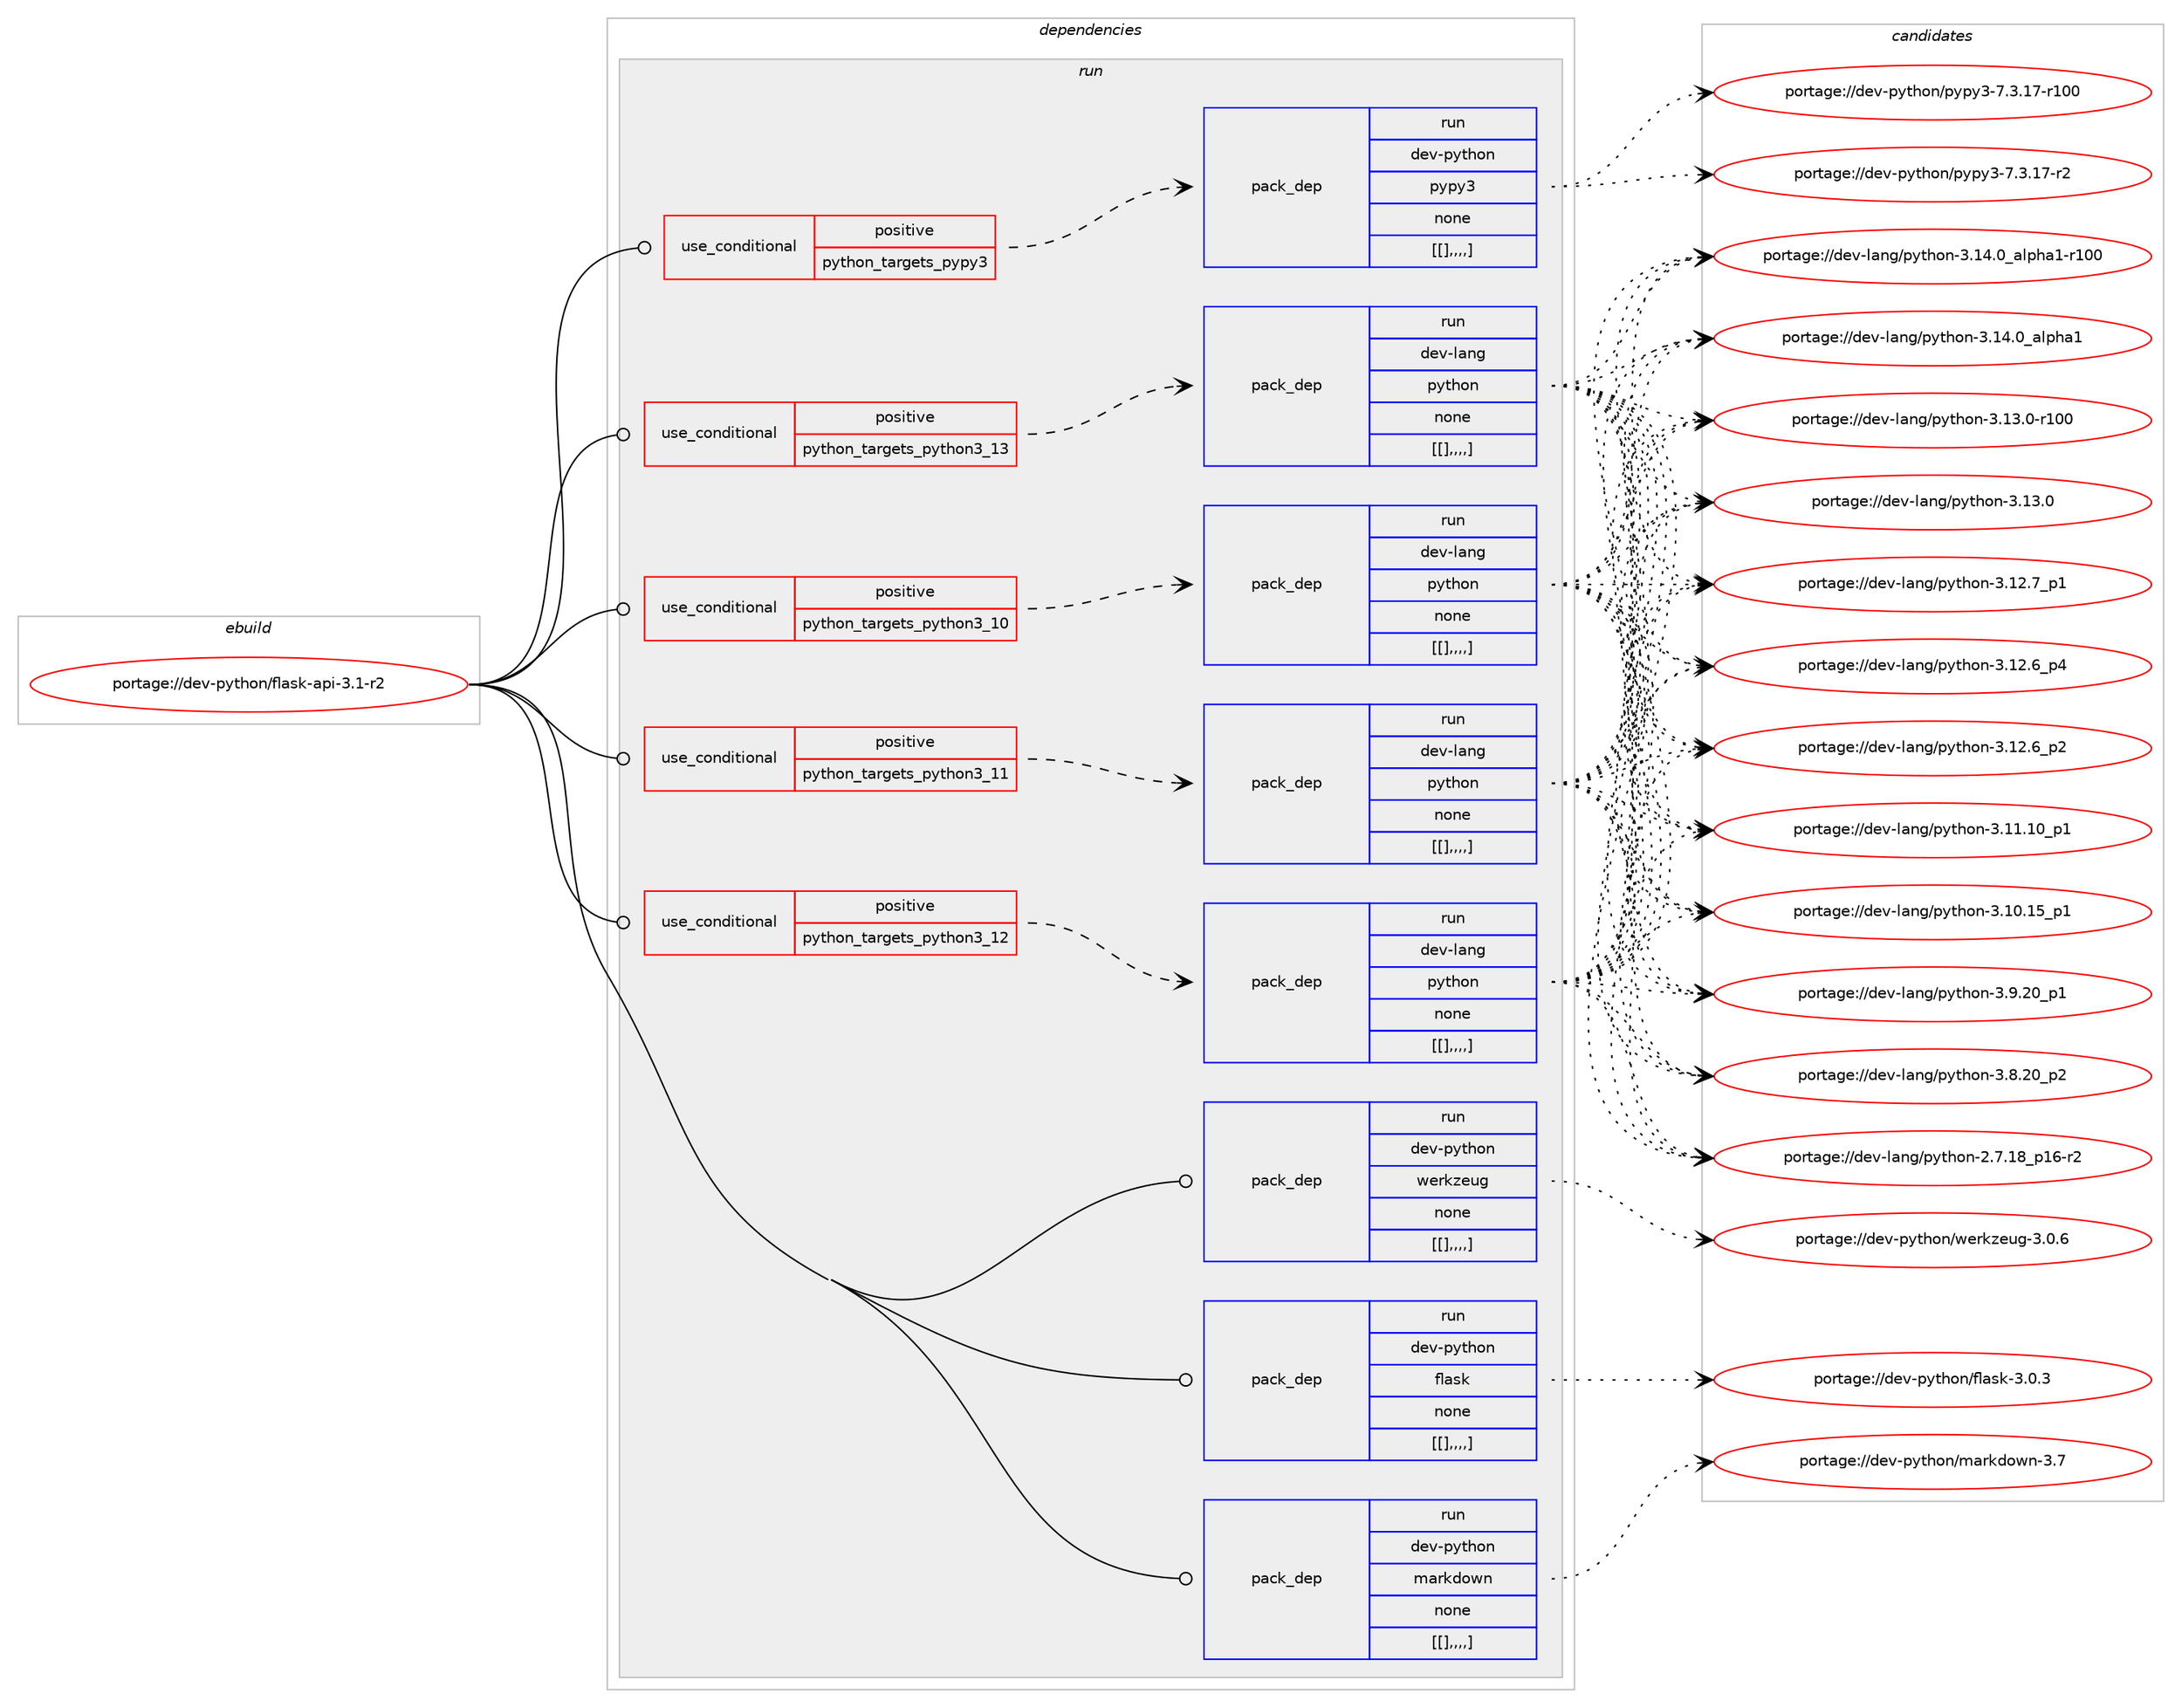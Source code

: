 digraph prolog {

# *************
# Graph options
# *************

newrank=true;
concentrate=true;
compound=true;
graph [rankdir=LR,fontname=Helvetica,fontsize=10,ranksep=1.5];#, ranksep=2.5, nodesep=0.2];
edge  [arrowhead=vee];
node  [fontname=Helvetica,fontsize=10];

# **********
# The ebuild
# **********

subgraph cluster_leftcol {
color=gray;
label=<<i>ebuild</i>>;
id [label="portage://dev-python/flask-api-3.1-r2", color=red, width=4, href="../dev-python/flask-api-3.1-r2.svg"];
}

# ****************
# The dependencies
# ****************

subgraph cluster_midcol {
color=gray;
label=<<i>dependencies</i>>;
subgraph cluster_compile {
fillcolor="#eeeeee";
style=filled;
label=<<i>compile</i>>;
}
subgraph cluster_compileandrun {
fillcolor="#eeeeee";
style=filled;
label=<<i>compile and run</i>>;
}
subgraph cluster_run {
fillcolor="#eeeeee";
style=filled;
label=<<i>run</i>>;
subgraph cond35033 {
dependency152072 [label=<<TABLE BORDER="0" CELLBORDER="1" CELLSPACING="0" CELLPADDING="4"><TR><TD ROWSPAN="3" CELLPADDING="10">use_conditional</TD></TR><TR><TD>positive</TD></TR><TR><TD>python_targets_pypy3</TD></TR></TABLE>>, shape=none, color=red];
subgraph pack115712 {
dependency152076 [label=<<TABLE BORDER="0" CELLBORDER="1" CELLSPACING="0" CELLPADDING="4" WIDTH="220"><TR><TD ROWSPAN="6" CELLPADDING="30">pack_dep</TD></TR><TR><TD WIDTH="110">run</TD></TR><TR><TD>dev-python</TD></TR><TR><TD>pypy3</TD></TR><TR><TD>none</TD></TR><TR><TD>[[],,,,]</TD></TR></TABLE>>, shape=none, color=blue];
}
dependency152072:e -> dependency152076:w [weight=20,style="dashed",arrowhead="vee"];
}
id:e -> dependency152072:w [weight=20,style="solid",arrowhead="odot"];
subgraph cond35053 {
dependency152120 [label=<<TABLE BORDER="0" CELLBORDER="1" CELLSPACING="0" CELLPADDING="4"><TR><TD ROWSPAN="3" CELLPADDING="10">use_conditional</TD></TR><TR><TD>positive</TD></TR><TR><TD>python_targets_python3_10</TD></TR></TABLE>>, shape=none, color=red];
subgraph pack115738 {
dependency152122 [label=<<TABLE BORDER="0" CELLBORDER="1" CELLSPACING="0" CELLPADDING="4" WIDTH="220"><TR><TD ROWSPAN="6" CELLPADDING="30">pack_dep</TD></TR><TR><TD WIDTH="110">run</TD></TR><TR><TD>dev-lang</TD></TR><TR><TD>python</TD></TR><TR><TD>none</TD></TR><TR><TD>[[],,,,]</TD></TR></TABLE>>, shape=none, color=blue];
}
dependency152120:e -> dependency152122:w [weight=20,style="dashed",arrowhead="vee"];
}
id:e -> dependency152120:w [weight=20,style="solid",arrowhead="odot"];
subgraph cond35061 {
dependency152126 [label=<<TABLE BORDER="0" CELLBORDER="1" CELLSPACING="0" CELLPADDING="4"><TR><TD ROWSPAN="3" CELLPADDING="10">use_conditional</TD></TR><TR><TD>positive</TD></TR><TR><TD>python_targets_python3_11</TD></TR></TABLE>>, shape=none, color=red];
subgraph pack115742 {
dependency152132 [label=<<TABLE BORDER="0" CELLBORDER="1" CELLSPACING="0" CELLPADDING="4" WIDTH="220"><TR><TD ROWSPAN="6" CELLPADDING="30">pack_dep</TD></TR><TR><TD WIDTH="110">run</TD></TR><TR><TD>dev-lang</TD></TR><TR><TD>python</TD></TR><TR><TD>none</TD></TR><TR><TD>[[],,,,]</TD></TR></TABLE>>, shape=none, color=blue];
}
dependency152126:e -> dependency152132:w [weight=20,style="dashed",arrowhead="vee"];
}
id:e -> dependency152126:w [weight=20,style="solid",arrowhead="odot"];
subgraph cond35065 {
dependency152160 [label=<<TABLE BORDER="0" CELLBORDER="1" CELLSPACING="0" CELLPADDING="4"><TR><TD ROWSPAN="3" CELLPADDING="10">use_conditional</TD></TR><TR><TD>positive</TD></TR><TR><TD>python_targets_python3_12</TD></TR></TABLE>>, shape=none, color=red];
subgraph pack115762 {
dependency152169 [label=<<TABLE BORDER="0" CELLBORDER="1" CELLSPACING="0" CELLPADDING="4" WIDTH="220"><TR><TD ROWSPAN="6" CELLPADDING="30">pack_dep</TD></TR><TR><TD WIDTH="110">run</TD></TR><TR><TD>dev-lang</TD></TR><TR><TD>python</TD></TR><TR><TD>none</TD></TR><TR><TD>[[],,,,]</TD></TR></TABLE>>, shape=none, color=blue];
}
dependency152160:e -> dependency152169:w [weight=20,style="dashed",arrowhead="vee"];
}
id:e -> dependency152160:w [weight=20,style="solid",arrowhead="odot"];
subgraph cond35080 {
dependency152191 [label=<<TABLE BORDER="0" CELLBORDER="1" CELLSPACING="0" CELLPADDING="4"><TR><TD ROWSPAN="3" CELLPADDING="10">use_conditional</TD></TR><TR><TD>positive</TD></TR><TR><TD>python_targets_python3_13</TD></TR></TABLE>>, shape=none, color=red];
subgraph pack115793 {
dependency152217 [label=<<TABLE BORDER="0" CELLBORDER="1" CELLSPACING="0" CELLPADDING="4" WIDTH="220"><TR><TD ROWSPAN="6" CELLPADDING="30">pack_dep</TD></TR><TR><TD WIDTH="110">run</TD></TR><TR><TD>dev-lang</TD></TR><TR><TD>python</TD></TR><TR><TD>none</TD></TR><TR><TD>[[],,,,]</TD></TR></TABLE>>, shape=none, color=blue];
}
dependency152191:e -> dependency152217:w [weight=20,style="dashed",arrowhead="vee"];
}
id:e -> dependency152191:w [weight=20,style="solid",arrowhead="odot"];
subgraph pack115802 {
dependency152225 [label=<<TABLE BORDER="0" CELLBORDER="1" CELLSPACING="0" CELLPADDING="4" WIDTH="220"><TR><TD ROWSPAN="6" CELLPADDING="30">pack_dep</TD></TR><TR><TD WIDTH="110">run</TD></TR><TR><TD>dev-python</TD></TR><TR><TD>flask</TD></TR><TR><TD>none</TD></TR><TR><TD>[[],,,,]</TD></TR></TABLE>>, shape=none, color=blue];
}
id:e -> dependency152225:w [weight=20,style="solid",arrowhead="odot"];
subgraph pack115807 {
dependency152231 [label=<<TABLE BORDER="0" CELLBORDER="1" CELLSPACING="0" CELLPADDING="4" WIDTH="220"><TR><TD ROWSPAN="6" CELLPADDING="30">pack_dep</TD></TR><TR><TD WIDTH="110">run</TD></TR><TR><TD>dev-python</TD></TR><TR><TD>markdown</TD></TR><TR><TD>none</TD></TR><TR><TD>[[],,,,]</TD></TR></TABLE>>, shape=none, color=blue];
}
id:e -> dependency152231:w [weight=20,style="solid",arrowhead="odot"];
subgraph pack115816 {
dependency152253 [label=<<TABLE BORDER="0" CELLBORDER="1" CELLSPACING="0" CELLPADDING="4" WIDTH="220"><TR><TD ROWSPAN="6" CELLPADDING="30">pack_dep</TD></TR><TR><TD WIDTH="110">run</TD></TR><TR><TD>dev-python</TD></TR><TR><TD>werkzeug</TD></TR><TR><TD>none</TD></TR><TR><TD>[[],,,,]</TD></TR></TABLE>>, shape=none, color=blue];
}
id:e -> dependency152253:w [weight=20,style="solid",arrowhead="odot"];
}
}

# **************
# The candidates
# **************

subgraph cluster_choices {
rank=same;
color=gray;
label=<<i>candidates</i>>;

subgraph choice115730 {
color=black;
nodesep=1;
choice100101118451121211161041111104711212111212151455546514649554511450 [label="portage://dev-python/pypy3-7.3.17-r2", color=red, width=4,href="../dev-python/pypy3-7.3.17-r2.svg"];
choice1001011184511212111610411111047112121112121514555465146495545114494848 [label="portage://dev-python/pypy3-7.3.17-r100", color=red, width=4,href="../dev-python/pypy3-7.3.17-r100.svg"];
dependency152076:e -> choice100101118451121211161041111104711212111212151455546514649554511450:w [style=dotted,weight="100"];
dependency152076:e -> choice1001011184511212111610411111047112121112121514555465146495545114494848:w [style=dotted,weight="100"];
}
subgraph choice115731 {
color=black;
nodesep=1;
choice100101118451089711010347112121116104111110455146495246489597108112104974945114494848 [label="portage://dev-lang/python-3.14.0_alpha1-r100", color=red, width=4,href="../dev-lang/python-3.14.0_alpha1-r100.svg"];
choice1001011184510897110103471121211161041111104551464952464895971081121049749 [label="portage://dev-lang/python-3.14.0_alpha1", color=red, width=4,href="../dev-lang/python-3.14.0_alpha1.svg"];
choice1001011184510897110103471121211161041111104551464951464845114494848 [label="portage://dev-lang/python-3.13.0-r100", color=red, width=4,href="../dev-lang/python-3.13.0-r100.svg"];
choice10010111845108971101034711212111610411111045514649514648 [label="portage://dev-lang/python-3.13.0", color=red, width=4,href="../dev-lang/python-3.13.0.svg"];
choice100101118451089711010347112121116104111110455146495046559511249 [label="portage://dev-lang/python-3.12.7_p1", color=red, width=4,href="../dev-lang/python-3.12.7_p1.svg"];
choice100101118451089711010347112121116104111110455146495046549511252 [label="portage://dev-lang/python-3.12.6_p4", color=red, width=4,href="../dev-lang/python-3.12.6_p4.svg"];
choice100101118451089711010347112121116104111110455146495046549511250 [label="portage://dev-lang/python-3.12.6_p2", color=red, width=4,href="../dev-lang/python-3.12.6_p2.svg"];
choice10010111845108971101034711212111610411111045514649494649489511249 [label="portage://dev-lang/python-3.11.10_p1", color=red, width=4,href="../dev-lang/python-3.11.10_p1.svg"];
choice10010111845108971101034711212111610411111045514649484649539511249 [label="portage://dev-lang/python-3.10.15_p1", color=red, width=4,href="../dev-lang/python-3.10.15_p1.svg"];
choice100101118451089711010347112121116104111110455146574650489511249 [label="portage://dev-lang/python-3.9.20_p1", color=red, width=4,href="../dev-lang/python-3.9.20_p1.svg"];
choice100101118451089711010347112121116104111110455146564650489511250 [label="portage://dev-lang/python-3.8.20_p2", color=red, width=4,href="../dev-lang/python-3.8.20_p2.svg"];
choice100101118451089711010347112121116104111110455046554649569511249544511450 [label="portage://dev-lang/python-2.7.18_p16-r2", color=red, width=4,href="../dev-lang/python-2.7.18_p16-r2.svg"];
dependency152122:e -> choice100101118451089711010347112121116104111110455146495246489597108112104974945114494848:w [style=dotted,weight="100"];
dependency152122:e -> choice1001011184510897110103471121211161041111104551464952464895971081121049749:w [style=dotted,weight="100"];
dependency152122:e -> choice1001011184510897110103471121211161041111104551464951464845114494848:w [style=dotted,weight="100"];
dependency152122:e -> choice10010111845108971101034711212111610411111045514649514648:w [style=dotted,weight="100"];
dependency152122:e -> choice100101118451089711010347112121116104111110455146495046559511249:w [style=dotted,weight="100"];
dependency152122:e -> choice100101118451089711010347112121116104111110455146495046549511252:w [style=dotted,weight="100"];
dependency152122:e -> choice100101118451089711010347112121116104111110455146495046549511250:w [style=dotted,weight="100"];
dependency152122:e -> choice10010111845108971101034711212111610411111045514649494649489511249:w [style=dotted,weight="100"];
dependency152122:e -> choice10010111845108971101034711212111610411111045514649484649539511249:w [style=dotted,weight="100"];
dependency152122:e -> choice100101118451089711010347112121116104111110455146574650489511249:w [style=dotted,weight="100"];
dependency152122:e -> choice100101118451089711010347112121116104111110455146564650489511250:w [style=dotted,weight="100"];
dependency152122:e -> choice100101118451089711010347112121116104111110455046554649569511249544511450:w [style=dotted,weight="100"];
}
subgraph choice115751 {
color=black;
nodesep=1;
choice100101118451089711010347112121116104111110455146495246489597108112104974945114494848 [label="portage://dev-lang/python-3.14.0_alpha1-r100", color=red, width=4,href="../dev-lang/python-3.14.0_alpha1-r100.svg"];
choice1001011184510897110103471121211161041111104551464952464895971081121049749 [label="portage://dev-lang/python-3.14.0_alpha1", color=red, width=4,href="../dev-lang/python-3.14.0_alpha1.svg"];
choice1001011184510897110103471121211161041111104551464951464845114494848 [label="portage://dev-lang/python-3.13.0-r100", color=red, width=4,href="../dev-lang/python-3.13.0-r100.svg"];
choice10010111845108971101034711212111610411111045514649514648 [label="portage://dev-lang/python-3.13.0", color=red, width=4,href="../dev-lang/python-3.13.0.svg"];
choice100101118451089711010347112121116104111110455146495046559511249 [label="portage://dev-lang/python-3.12.7_p1", color=red, width=4,href="../dev-lang/python-3.12.7_p1.svg"];
choice100101118451089711010347112121116104111110455146495046549511252 [label="portage://dev-lang/python-3.12.6_p4", color=red, width=4,href="../dev-lang/python-3.12.6_p4.svg"];
choice100101118451089711010347112121116104111110455146495046549511250 [label="portage://dev-lang/python-3.12.6_p2", color=red, width=4,href="../dev-lang/python-3.12.6_p2.svg"];
choice10010111845108971101034711212111610411111045514649494649489511249 [label="portage://dev-lang/python-3.11.10_p1", color=red, width=4,href="../dev-lang/python-3.11.10_p1.svg"];
choice10010111845108971101034711212111610411111045514649484649539511249 [label="portage://dev-lang/python-3.10.15_p1", color=red, width=4,href="../dev-lang/python-3.10.15_p1.svg"];
choice100101118451089711010347112121116104111110455146574650489511249 [label="portage://dev-lang/python-3.9.20_p1", color=red, width=4,href="../dev-lang/python-3.9.20_p1.svg"];
choice100101118451089711010347112121116104111110455146564650489511250 [label="portage://dev-lang/python-3.8.20_p2", color=red, width=4,href="../dev-lang/python-3.8.20_p2.svg"];
choice100101118451089711010347112121116104111110455046554649569511249544511450 [label="portage://dev-lang/python-2.7.18_p16-r2", color=red, width=4,href="../dev-lang/python-2.7.18_p16-r2.svg"];
dependency152132:e -> choice100101118451089711010347112121116104111110455146495246489597108112104974945114494848:w [style=dotted,weight="100"];
dependency152132:e -> choice1001011184510897110103471121211161041111104551464952464895971081121049749:w [style=dotted,weight="100"];
dependency152132:e -> choice1001011184510897110103471121211161041111104551464951464845114494848:w [style=dotted,weight="100"];
dependency152132:e -> choice10010111845108971101034711212111610411111045514649514648:w [style=dotted,weight="100"];
dependency152132:e -> choice100101118451089711010347112121116104111110455146495046559511249:w [style=dotted,weight="100"];
dependency152132:e -> choice100101118451089711010347112121116104111110455146495046549511252:w [style=dotted,weight="100"];
dependency152132:e -> choice100101118451089711010347112121116104111110455146495046549511250:w [style=dotted,weight="100"];
dependency152132:e -> choice10010111845108971101034711212111610411111045514649494649489511249:w [style=dotted,weight="100"];
dependency152132:e -> choice10010111845108971101034711212111610411111045514649484649539511249:w [style=dotted,weight="100"];
dependency152132:e -> choice100101118451089711010347112121116104111110455146574650489511249:w [style=dotted,weight="100"];
dependency152132:e -> choice100101118451089711010347112121116104111110455146564650489511250:w [style=dotted,weight="100"];
dependency152132:e -> choice100101118451089711010347112121116104111110455046554649569511249544511450:w [style=dotted,weight="100"];
}
subgraph choice115762 {
color=black;
nodesep=1;
choice100101118451089711010347112121116104111110455146495246489597108112104974945114494848 [label="portage://dev-lang/python-3.14.0_alpha1-r100", color=red, width=4,href="../dev-lang/python-3.14.0_alpha1-r100.svg"];
choice1001011184510897110103471121211161041111104551464952464895971081121049749 [label="portage://dev-lang/python-3.14.0_alpha1", color=red, width=4,href="../dev-lang/python-3.14.0_alpha1.svg"];
choice1001011184510897110103471121211161041111104551464951464845114494848 [label="portage://dev-lang/python-3.13.0-r100", color=red, width=4,href="../dev-lang/python-3.13.0-r100.svg"];
choice10010111845108971101034711212111610411111045514649514648 [label="portage://dev-lang/python-3.13.0", color=red, width=4,href="../dev-lang/python-3.13.0.svg"];
choice100101118451089711010347112121116104111110455146495046559511249 [label="portage://dev-lang/python-3.12.7_p1", color=red, width=4,href="../dev-lang/python-3.12.7_p1.svg"];
choice100101118451089711010347112121116104111110455146495046549511252 [label="portage://dev-lang/python-3.12.6_p4", color=red, width=4,href="../dev-lang/python-3.12.6_p4.svg"];
choice100101118451089711010347112121116104111110455146495046549511250 [label="portage://dev-lang/python-3.12.6_p2", color=red, width=4,href="../dev-lang/python-3.12.6_p2.svg"];
choice10010111845108971101034711212111610411111045514649494649489511249 [label="portage://dev-lang/python-3.11.10_p1", color=red, width=4,href="../dev-lang/python-3.11.10_p1.svg"];
choice10010111845108971101034711212111610411111045514649484649539511249 [label="portage://dev-lang/python-3.10.15_p1", color=red, width=4,href="../dev-lang/python-3.10.15_p1.svg"];
choice100101118451089711010347112121116104111110455146574650489511249 [label="portage://dev-lang/python-3.9.20_p1", color=red, width=4,href="../dev-lang/python-3.9.20_p1.svg"];
choice100101118451089711010347112121116104111110455146564650489511250 [label="portage://dev-lang/python-3.8.20_p2", color=red, width=4,href="../dev-lang/python-3.8.20_p2.svg"];
choice100101118451089711010347112121116104111110455046554649569511249544511450 [label="portage://dev-lang/python-2.7.18_p16-r2", color=red, width=4,href="../dev-lang/python-2.7.18_p16-r2.svg"];
dependency152169:e -> choice100101118451089711010347112121116104111110455146495246489597108112104974945114494848:w [style=dotted,weight="100"];
dependency152169:e -> choice1001011184510897110103471121211161041111104551464952464895971081121049749:w [style=dotted,weight="100"];
dependency152169:e -> choice1001011184510897110103471121211161041111104551464951464845114494848:w [style=dotted,weight="100"];
dependency152169:e -> choice10010111845108971101034711212111610411111045514649514648:w [style=dotted,weight="100"];
dependency152169:e -> choice100101118451089711010347112121116104111110455146495046559511249:w [style=dotted,weight="100"];
dependency152169:e -> choice100101118451089711010347112121116104111110455146495046549511252:w [style=dotted,weight="100"];
dependency152169:e -> choice100101118451089711010347112121116104111110455146495046549511250:w [style=dotted,weight="100"];
dependency152169:e -> choice10010111845108971101034711212111610411111045514649494649489511249:w [style=dotted,weight="100"];
dependency152169:e -> choice10010111845108971101034711212111610411111045514649484649539511249:w [style=dotted,weight="100"];
dependency152169:e -> choice100101118451089711010347112121116104111110455146574650489511249:w [style=dotted,weight="100"];
dependency152169:e -> choice100101118451089711010347112121116104111110455146564650489511250:w [style=dotted,weight="100"];
dependency152169:e -> choice100101118451089711010347112121116104111110455046554649569511249544511450:w [style=dotted,weight="100"];
}
subgraph choice115771 {
color=black;
nodesep=1;
choice100101118451089711010347112121116104111110455146495246489597108112104974945114494848 [label="portage://dev-lang/python-3.14.0_alpha1-r100", color=red, width=4,href="../dev-lang/python-3.14.0_alpha1-r100.svg"];
choice1001011184510897110103471121211161041111104551464952464895971081121049749 [label="portage://dev-lang/python-3.14.0_alpha1", color=red, width=4,href="../dev-lang/python-3.14.0_alpha1.svg"];
choice1001011184510897110103471121211161041111104551464951464845114494848 [label="portage://dev-lang/python-3.13.0-r100", color=red, width=4,href="../dev-lang/python-3.13.0-r100.svg"];
choice10010111845108971101034711212111610411111045514649514648 [label="portage://dev-lang/python-3.13.0", color=red, width=4,href="../dev-lang/python-3.13.0.svg"];
choice100101118451089711010347112121116104111110455146495046559511249 [label="portage://dev-lang/python-3.12.7_p1", color=red, width=4,href="../dev-lang/python-3.12.7_p1.svg"];
choice100101118451089711010347112121116104111110455146495046549511252 [label="portage://dev-lang/python-3.12.6_p4", color=red, width=4,href="../dev-lang/python-3.12.6_p4.svg"];
choice100101118451089711010347112121116104111110455146495046549511250 [label="portage://dev-lang/python-3.12.6_p2", color=red, width=4,href="../dev-lang/python-3.12.6_p2.svg"];
choice10010111845108971101034711212111610411111045514649494649489511249 [label="portage://dev-lang/python-3.11.10_p1", color=red, width=4,href="../dev-lang/python-3.11.10_p1.svg"];
choice10010111845108971101034711212111610411111045514649484649539511249 [label="portage://dev-lang/python-3.10.15_p1", color=red, width=4,href="../dev-lang/python-3.10.15_p1.svg"];
choice100101118451089711010347112121116104111110455146574650489511249 [label="portage://dev-lang/python-3.9.20_p1", color=red, width=4,href="../dev-lang/python-3.9.20_p1.svg"];
choice100101118451089711010347112121116104111110455146564650489511250 [label="portage://dev-lang/python-3.8.20_p2", color=red, width=4,href="../dev-lang/python-3.8.20_p2.svg"];
choice100101118451089711010347112121116104111110455046554649569511249544511450 [label="portage://dev-lang/python-2.7.18_p16-r2", color=red, width=4,href="../dev-lang/python-2.7.18_p16-r2.svg"];
dependency152217:e -> choice100101118451089711010347112121116104111110455146495246489597108112104974945114494848:w [style=dotted,weight="100"];
dependency152217:e -> choice1001011184510897110103471121211161041111104551464952464895971081121049749:w [style=dotted,weight="100"];
dependency152217:e -> choice1001011184510897110103471121211161041111104551464951464845114494848:w [style=dotted,weight="100"];
dependency152217:e -> choice10010111845108971101034711212111610411111045514649514648:w [style=dotted,weight="100"];
dependency152217:e -> choice100101118451089711010347112121116104111110455146495046559511249:w [style=dotted,weight="100"];
dependency152217:e -> choice100101118451089711010347112121116104111110455146495046549511252:w [style=dotted,weight="100"];
dependency152217:e -> choice100101118451089711010347112121116104111110455146495046549511250:w [style=dotted,weight="100"];
dependency152217:e -> choice10010111845108971101034711212111610411111045514649494649489511249:w [style=dotted,weight="100"];
dependency152217:e -> choice10010111845108971101034711212111610411111045514649484649539511249:w [style=dotted,weight="100"];
dependency152217:e -> choice100101118451089711010347112121116104111110455146574650489511249:w [style=dotted,weight="100"];
dependency152217:e -> choice100101118451089711010347112121116104111110455146564650489511250:w [style=dotted,weight="100"];
dependency152217:e -> choice100101118451089711010347112121116104111110455046554649569511249544511450:w [style=dotted,weight="100"];
}
subgraph choice115800 {
color=black;
nodesep=1;
choice100101118451121211161041111104710210897115107455146484651 [label="portage://dev-python/flask-3.0.3", color=red, width=4,href="../dev-python/flask-3.0.3.svg"];
dependency152225:e -> choice100101118451121211161041111104710210897115107455146484651:w [style=dotted,weight="100"];
}
subgraph choice115810 {
color=black;
nodesep=1;
choice10010111845112121116104111110471099711410710011111911045514655 [label="portage://dev-python/markdown-3.7", color=red, width=4,href="../dev-python/markdown-3.7.svg"];
dependency152231:e -> choice10010111845112121116104111110471099711410710011111911045514655:w [style=dotted,weight="100"];
}
subgraph choice115823 {
color=black;
nodesep=1;
choice1001011184511212111610411111047119101114107122101117103455146484654 [label="portage://dev-python/werkzeug-3.0.6", color=red, width=4,href="../dev-python/werkzeug-3.0.6.svg"];
dependency152253:e -> choice1001011184511212111610411111047119101114107122101117103455146484654:w [style=dotted,weight="100"];
}
}

}
